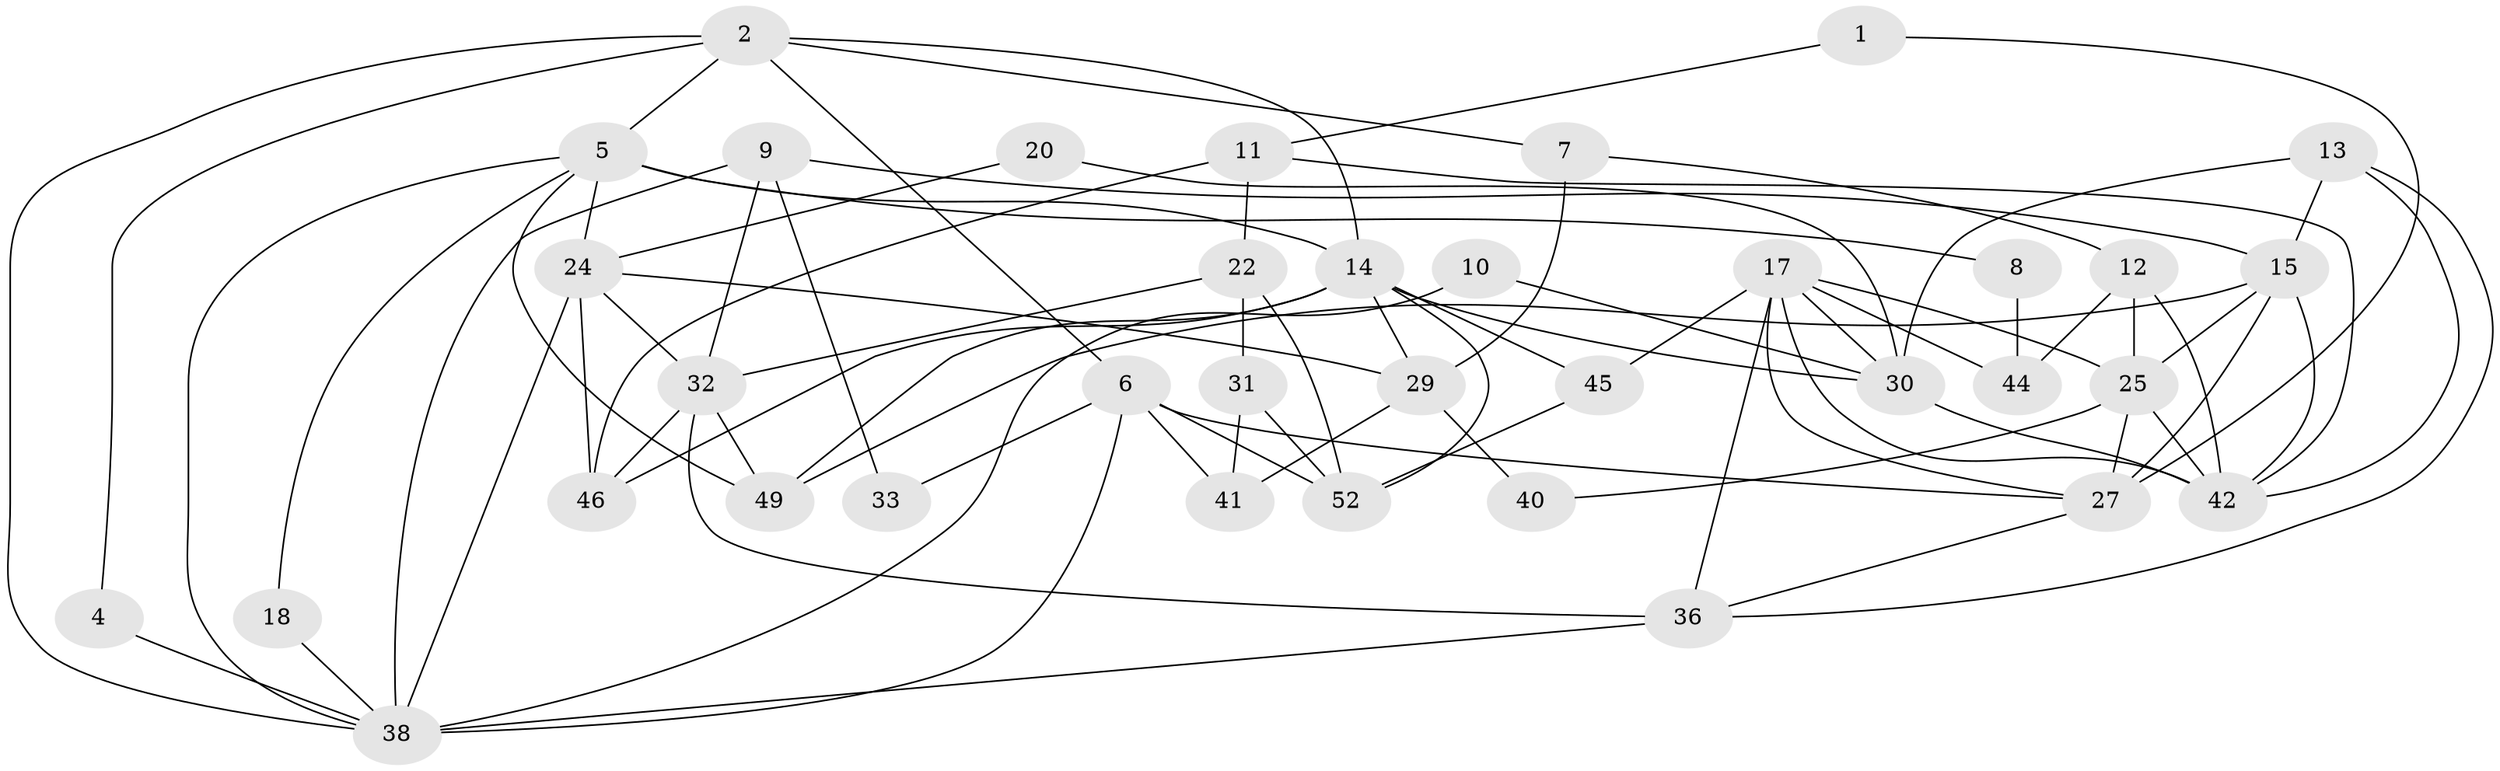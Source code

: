 // Generated by graph-tools (version 1.1) at 2025/52/02/27/25 19:52:06]
// undirected, 36 vertices, 80 edges
graph export_dot {
graph [start="1"]
  node [color=gray90,style=filled];
  1;
  2 [super="+3"];
  4;
  5 [super="+23"];
  6 [super="+47"];
  7;
  8 [super="+26"];
  9 [super="+16"];
  10;
  11;
  12 [super="+28"];
  13;
  14 [super="+19"];
  15 [super="+48"];
  17 [super="+21"];
  18;
  20;
  22;
  24 [super="+35"];
  25 [super="+39"];
  27 [super="+51"];
  29 [super="+37"];
  30 [super="+34"];
  31;
  32;
  33;
  36;
  38 [super="+43"];
  40;
  41;
  42 [super="+50"];
  44;
  45;
  46;
  49;
  52;
  1 -- 11;
  1 -- 27;
  2 -- 4;
  2 -- 7;
  2 -- 14;
  2 -- 6;
  2 -- 38;
  2 -- 5;
  4 -- 38;
  5 -- 38;
  5 -- 8 [weight=2];
  5 -- 18;
  5 -- 24;
  5 -- 49;
  5 -- 14;
  6 -- 52;
  6 -- 41;
  6 -- 27;
  6 -- 38;
  6 -- 33;
  7 -- 12;
  7 -- 29;
  8 -- 44 [weight=2];
  9 -- 15;
  9 -- 32;
  9 -- 38;
  9 -- 33;
  10 -- 30;
  10 -- 38;
  11 -- 42;
  11 -- 22;
  11 -- 46;
  12 -- 25;
  12 -- 42;
  12 -- 44;
  13 -- 36;
  13 -- 30;
  13 -- 42;
  13 -- 15;
  14 -- 46;
  14 -- 45;
  14 -- 52;
  14 -- 49;
  14 -- 29;
  14 -- 30;
  15 -- 49;
  15 -- 27 [weight=2];
  15 -- 25;
  15 -- 42;
  17 -- 27;
  17 -- 45;
  17 -- 42 [weight=2];
  17 -- 44;
  17 -- 30;
  17 -- 36;
  17 -- 25;
  18 -- 38;
  20 -- 24;
  20 -- 30;
  22 -- 31;
  22 -- 32;
  22 -- 52;
  24 -- 46;
  24 -- 29;
  24 -- 38 [weight=2];
  24 -- 32;
  25 -- 40;
  25 -- 42;
  25 -- 27;
  27 -- 36;
  29 -- 40;
  29 -- 41;
  30 -- 42;
  31 -- 52;
  31 -- 41;
  32 -- 49;
  32 -- 36;
  32 -- 46;
  36 -- 38;
  45 -- 52;
}
